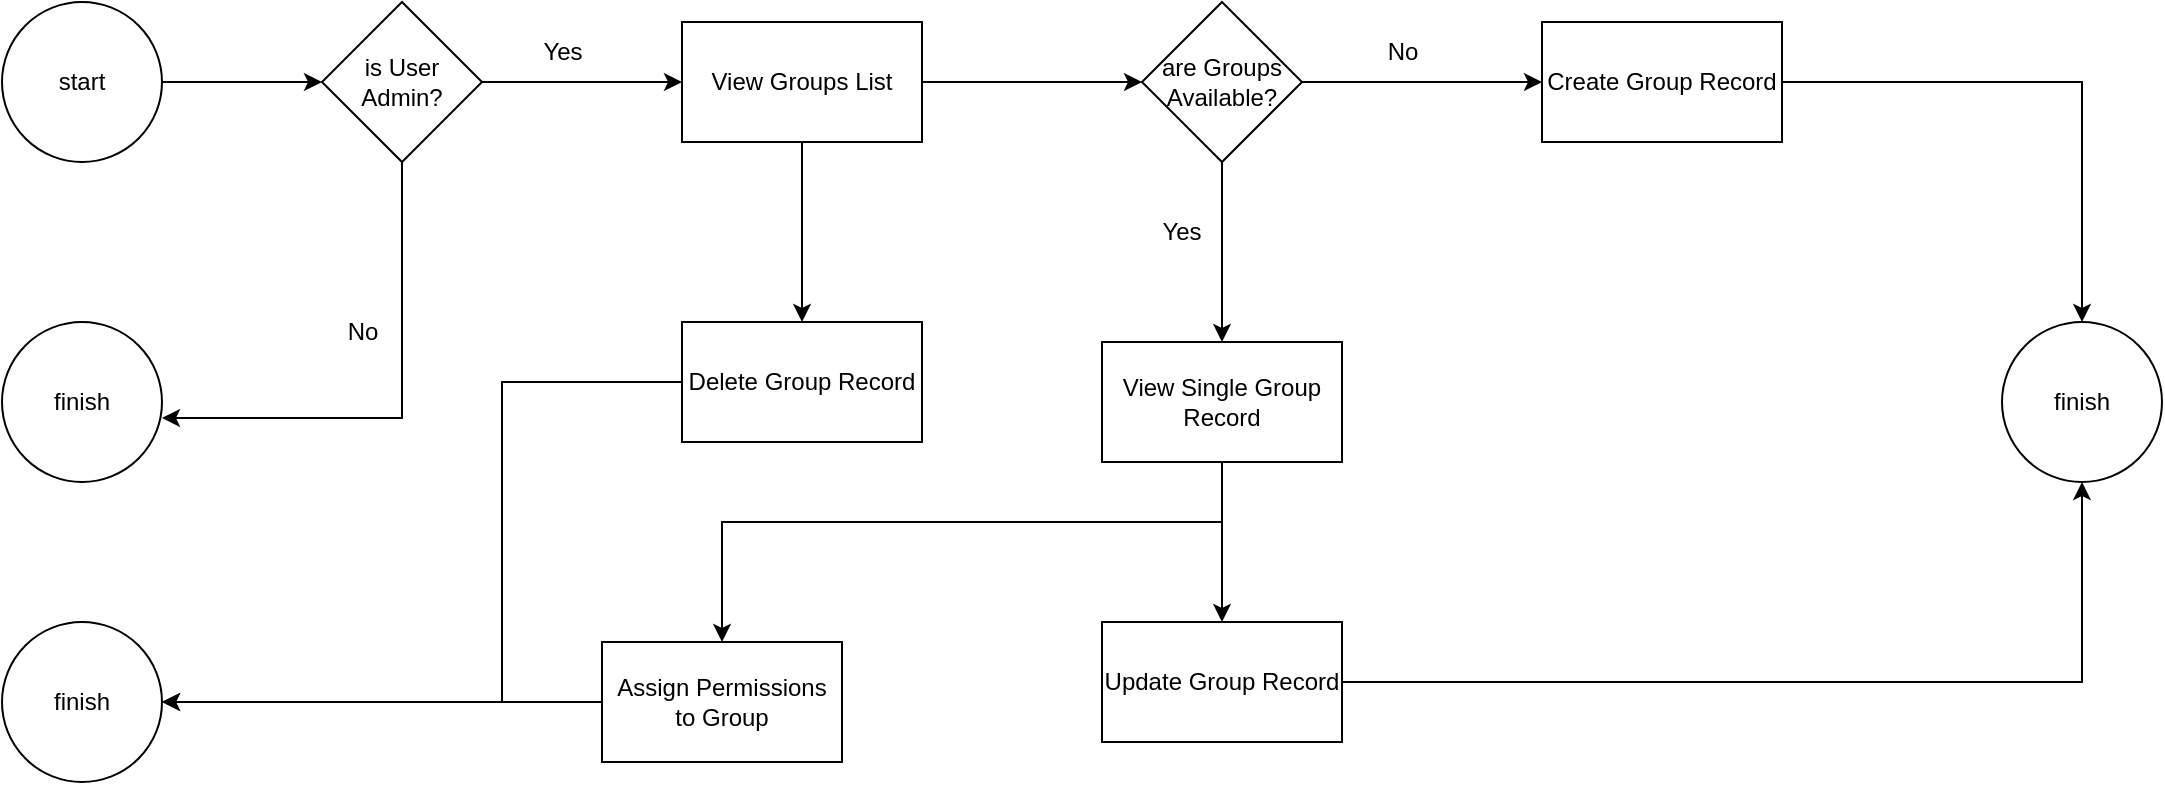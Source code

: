<mxfile version="20.5.1" type="github">
  <diagram id="8GcoJxznwIwtF5Jfsz-H" name="Page-1">
    <mxGraphModel dx="1038" dy="515" grid="1" gridSize="10" guides="1" tooltips="1" connect="1" arrows="1" fold="1" page="1" pageScale="1" pageWidth="850" pageHeight="1100" math="0" shadow="0">
      <root>
        <mxCell id="0" />
        <mxCell id="1" parent="0" />
        <mxCell id="JX1huhIv9GaxYb1JuXqP-3" value="" style="edgeStyle=orthogonalEdgeStyle;rounded=0;orthogonalLoop=1;jettySize=auto;html=1;" edge="1" parent="1" source="JX1huhIv9GaxYb1JuXqP-1" target="JX1huhIv9GaxYb1JuXqP-2">
          <mxGeometry relative="1" as="geometry" />
        </mxCell>
        <mxCell id="JX1huhIv9GaxYb1JuXqP-1" value="start" style="ellipse;whiteSpace=wrap;html=1;aspect=fixed;" vertex="1" parent="1">
          <mxGeometry x="40" y="30" width="80" height="80" as="geometry" />
        </mxCell>
        <mxCell id="JX1huhIv9GaxYb1JuXqP-5" style="edgeStyle=orthogonalEdgeStyle;rounded=0;orthogonalLoop=1;jettySize=auto;html=1;entryX=1;entryY=0.6;entryDx=0;entryDy=0;entryPerimeter=0;" edge="1" parent="1" source="JX1huhIv9GaxYb1JuXqP-2" target="JX1huhIv9GaxYb1JuXqP-4">
          <mxGeometry relative="1" as="geometry">
            <Array as="points">
              <mxPoint x="240" y="238" />
            </Array>
          </mxGeometry>
        </mxCell>
        <mxCell id="JX1huhIv9GaxYb1JuXqP-8" value="" style="edgeStyle=orthogonalEdgeStyle;rounded=0;orthogonalLoop=1;jettySize=auto;html=1;" edge="1" parent="1" source="JX1huhIv9GaxYb1JuXqP-2" target="JX1huhIv9GaxYb1JuXqP-7">
          <mxGeometry relative="1" as="geometry" />
        </mxCell>
        <mxCell id="JX1huhIv9GaxYb1JuXqP-2" value="is User Admin?" style="rhombus;whiteSpace=wrap;html=1;" vertex="1" parent="1">
          <mxGeometry x="200" y="30" width="80" height="80" as="geometry" />
        </mxCell>
        <mxCell id="JX1huhIv9GaxYb1JuXqP-4" value="finish" style="ellipse;whiteSpace=wrap;html=1;aspect=fixed;" vertex="1" parent="1">
          <mxGeometry x="40" y="190" width="80" height="80" as="geometry" />
        </mxCell>
        <mxCell id="JX1huhIv9GaxYb1JuXqP-6" value="No" style="text;html=1;align=center;verticalAlign=middle;resizable=0;points=[];autosize=1;strokeColor=none;fillColor=none;" vertex="1" parent="1">
          <mxGeometry x="200" y="180" width="40" height="30" as="geometry" />
        </mxCell>
        <mxCell id="JX1huhIv9GaxYb1JuXqP-10" value="" style="edgeStyle=orthogonalEdgeStyle;rounded=0;orthogonalLoop=1;jettySize=auto;html=1;" edge="1" parent="1" source="JX1huhIv9GaxYb1JuXqP-7" target="JX1huhIv9GaxYb1JuXqP-9">
          <mxGeometry relative="1" as="geometry" />
        </mxCell>
        <mxCell id="JX1huhIv9GaxYb1JuXqP-31" style="edgeStyle=orthogonalEdgeStyle;rounded=0;orthogonalLoop=1;jettySize=auto;html=1;" edge="1" parent="1" source="JX1huhIv9GaxYb1JuXqP-7" target="JX1huhIv9GaxYb1JuXqP-17">
          <mxGeometry relative="1" as="geometry" />
        </mxCell>
        <mxCell id="JX1huhIv9GaxYb1JuXqP-7" value="View Groups List" style="whiteSpace=wrap;html=1;" vertex="1" parent="1">
          <mxGeometry x="380" y="40" width="120" height="60" as="geometry" />
        </mxCell>
        <mxCell id="JX1huhIv9GaxYb1JuXqP-12" value="" style="edgeStyle=orthogonalEdgeStyle;rounded=0;orthogonalLoop=1;jettySize=auto;html=1;" edge="1" parent="1" source="JX1huhIv9GaxYb1JuXqP-9" target="JX1huhIv9GaxYb1JuXqP-11">
          <mxGeometry relative="1" as="geometry" />
        </mxCell>
        <mxCell id="JX1huhIv9GaxYb1JuXqP-14" value="" style="edgeStyle=orthogonalEdgeStyle;rounded=0;orthogonalLoop=1;jettySize=auto;html=1;" edge="1" parent="1" source="JX1huhIv9GaxYb1JuXqP-9" target="JX1huhIv9GaxYb1JuXqP-13">
          <mxGeometry relative="1" as="geometry">
            <Array as="points">
              <mxPoint x="640" y="210" />
            </Array>
          </mxGeometry>
        </mxCell>
        <mxCell id="JX1huhIv9GaxYb1JuXqP-9" value="are Groups Available?" style="rhombus;whiteSpace=wrap;html=1;" vertex="1" parent="1">
          <mxGeometry x="610" y="30" width="80" height="80" as="geometry" />
        </mxCell>
        <mxCell id="JX1huhIv9GaxYb1JuXqP-24" style="edgeStyle=orthogonalEdgeStyle;rounded=0;orthogonalLoop=1;jettySize=auto;html=1;entryX=0.5;entryY=0;entryDx=0;entryDy=0;" edge="1" parent="1" source="JX1huhIv9GaxYb1JuXqP-11" target="JX1huhIv9GaxYb1JuXqP-21">
          <mxGeometry relative="1" as="geometry" />
        </mxCell>
        <mxCell id="JX1huhIv9GaxYb1JuXqP-11" value="Create Group Record" style="whiteSpace=wrap;html=1;" vertex="1" parent="1">
          <mxGeometry x="810" y="40" width="120" height="60" as="geometry" />
        </mxCell>
        <mxCell id="JX1huhIv9GaxYb1JuXqP-26" value="" style="edgeStyle=orthogonalEdgeStyle;rounded=0;orthogonalLoop=1;jettySize=auto;html=1;" edge="1" parent="1" source="JX1huhIv9GaxYb1JuXqP-13" target="JX1huhIv9GaxYb1JuXqP-25">
          <mxGeometry relative="1" as="geometry">
            <Array as="points">
              <mxPoint x="650" y="290" />
              <mxPoint x="400" y="290" />
            </Array>
          </mxGeometry>
        </mxCell>
        <mxCell id="JX1huhIv9GaxYb1JuXqP-29" style="edgeStyle=orthogonalEdgeStyle;rounded=0;orthogonalLoop=1;jettySize=auto;html=1;entryX=0.5;entryY=0;entryDx=0;entryDy=0;" edge="1" parent="1" source="JX1huhIv9GaxYb1JuXqP-13" target="JX1huhIv9GaxYb1JuXqP-19">
          <mxGeometry relative="1" as="geometry" />
        </mxCell>
        <mxCell id="JX1huhIv9GaxYb1JuXqP-13" value="View Single Group Record" style="whiteSpace=wrap;html=1;" vertex="1" parent="1">
          <mxGeometry x="590" y="200" width="120" height="60" as="geometry" />
        </mxCell>
        <mxCell id="JX1huhIv9GaxYb1JuXqP-15" value="Yes" style="text;html=1;strokeColor=none;fillColor=none;align=center;verticalAlign=middle;whiteSpace=wrap;rounded=0;" vertex="1" parent="1">
          <mxGeometry x="600" y="130" width="60" height="30" as="geometry" />
        </mxCell>
        <mxCell id="JX1huhIv9GaxYb1JuXqP-16" value="No" style="text;html=1;align=center;verticalAlign=middle;resizable=0;points=[];autosize=1;strokeColor=none;fillColor=none;" vertex="1" parent="1">
          <mxGeometry x="720" y="40" width="40" height="30" as="geometry" />
        </mxCell>
        <mxCell id="JX1huhIv9GaxYb1JuXqP-32" style="edgeStyle=orthogonalEdgeStyle;rounded=0;orthogonalLoop=1;jettySize=auto;html=1;entryX=1;entryY=0.5;entryDx=0;entryDy=0;" edge="1" parent="1" source="JX1huhIv9GaxYb1JuXqP-17" target="JX1huhIv9GaxYb1JuXqP-27">
          <mxGeometry relative="1" as="geometry">
            <Array as="points">
              <mxPoint x="290" y="220" />
              <mxPoint x="290" y="380" />
            </Array>
          </mxGeometry>
        </mxCell>
        <mxCell id="JX1huhIv9GaxYb1JuXqP-17" value="Delete Group Record" style="whiteSpace=wrap;html=1;" vertex="1" parent="1">
          <mxGeometry x="380" y="190" width="120" height="60" as="geometry" />
        </mxCell>
        <mxCell id="JX1huhIv9GaxYb1JuXqP-23" style="edgeStyle=orthogonalEdgeStyle;rounded=0;orthogonalLoop=1;jettySize=auto;html=1;entryX=0.5;entryY=1;entryDx=0;entryDy=0;" edge="1" parent="1" source="JX1huhIv9GaxYb1JuXqP-19" target="JX1huhIv9GaxYb1JuXqP-21">
          <mxGeometry relative="1" as="geometry" />
        </mxCell>
        <mxCell id="JX1huhIv9GaxYb1JuXqP-19" value="Update Group Record" style="whiteSpace=wrap;html=1;" vertex="1" parent="1">
          <mxGeometry x="590" y="340" width="120" height="60" as="geometry" />
        </mxCell>
        <mxCell id="JX1huhIv9GaxYb1JuXqP-21" value="finish" style="ellipse;whiteSpace=wrap;html=1;aspect=fixed;" vertex="1" parent="1">
          <mxGeometry x="1040" y="190" width="80" height="80" as="geometry" />
        </mxCell>
        <mxCell id="JX1huhIv9GaxYb1JuXqP-28" style="edgeStyle=orthogonalEdgeStyle;rounded=0;orthogonalLoop=1;jettySize=auto;html=1;entryX=1;entryY=0.5;entryDx=0;entryDy=0;" edge="1" parent="1" source="JX1huhIv9GaxYb1JuXqP-25" target="JX1huhIv9GaxYb1JuXqP-27">
          <mxGeometry relative="1" as="geometry">
            <Array as="points">
              <mxPoint x="400" y="380" />
            </Array>
          </mxGeometry>
        </mxCell>
        <mxCell id="JX1huhIv9GaxYb1JuXqP-25" value="Assign Permissions to Group" style="whiteSpace=wrap;html=1;" vertex="1" parent="1">
          <mxGeometry x="340" y="350" width="120" height="60" as="geometry" />
        </mxCell>
        <mxCell id="JX1huhIv9GaxYb1JuXqP-27" value="finish" style="ellipse;whiteSpace=wrap;html=1;aspect=fixed;" vertex="1" parent="1">
          <mxGeometry x="40" y="340" width="80" height="80" as="geometry" />
        </mxCell>
        <mxCell id="JX1huhIv9GaxYb1JuXqP-33" value="Yes" style="text;html=1;align=center;verticalAlign=middle;resizable=0;points=[];autosize=1;strokeColor=none;fillColor=none;" vertex="1" parent="1">
          <mxGeometry x="300" y="40" width="40" height="30" as="geometry" />
        </mxCell>
      </root>
    </mxGraphModel>
  </diagram>
</mxfile>
